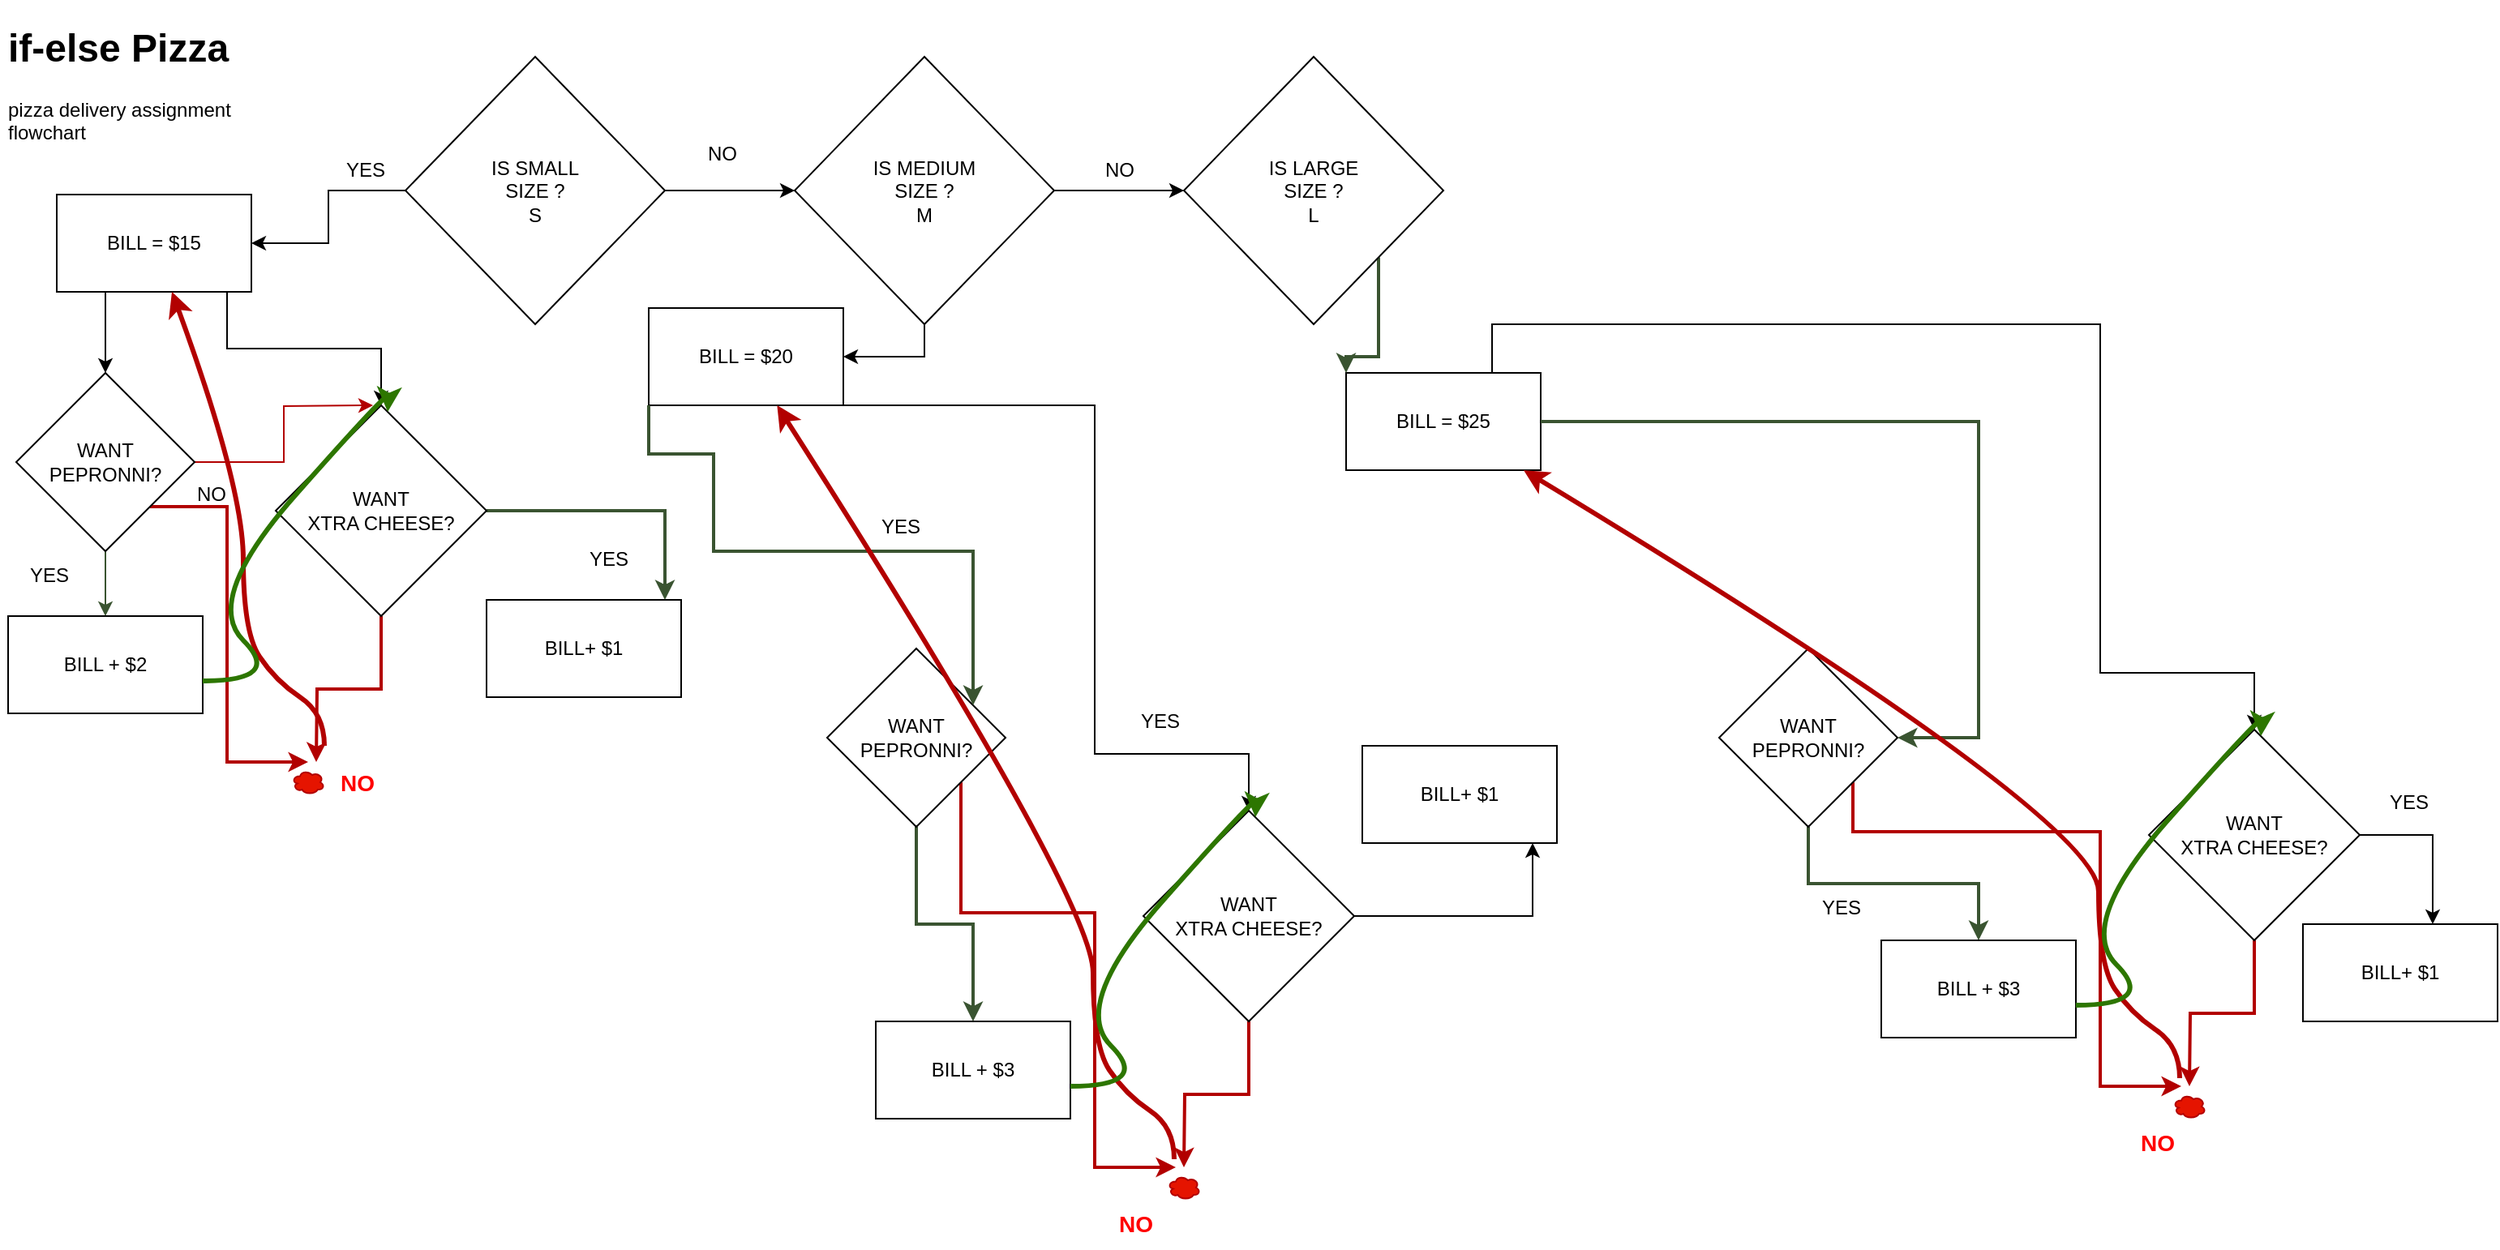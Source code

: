 <mxfile version="20.3.0" type="device"><diagram id="UW5nt8BV92aiQVX7WpkT" name="Page-1"><mxGraphModel dx="846" dy="596" grid="1" gridSize="10" guides="1" tooltips="1" connect="1" arrows="1" fold="1" page="1" pageScale="1" pageWidth="827" pageHeight="1169" math="0" shadow="0"><root><mxCell id="0"/><mxCell id="1" parent="0"/><mxCell id="2EwPXvBwxqp75tdH36QG-1" value="&lt;h1&gt;if-else Pizza&lt;/h1&gt;&lt;div&gt;pizza delivery assignment flowchart&amp;nbsp;&lt;/div&gt;" style="text;html=1;strokeColor=none;fillColor=none;spacing=5;spacingTop=-20;whiteSpace=wrap;overflow=hidden;rounded=0;" vertex="1" parent="1"><mxGeometry x="20" y="20" width="190" height="120" as="geometry"/></mxCell><mxCell id="2EwPXvBwxqp75tdH36QG-17" value="" style="edgeStyle=orthogonalEdgeStyle;rounded=0;orthogonalLoop=1;jettySize=auto;html=1;" edge="1" parent="1" source="2EwPXvBwxqp75tdH36QG-2" target="2EwPXvBwxqp75tdH36QG-16"><mxGeometry relative="1" as="geometry"/></mxCell><mxCell id="2EwPXvBwxqp75tdH36QG-34" value="" style="edgeStyle=orthogonalEdgeStyle;rounded=0;orthogonalLoop=1;jettySize=auto;html=1;" edge="1" parent="1" source="2EwPXvBwxqp75tdH36QG-2" target="2EwPXvBwxqp75tdH36QG-33"><mxGeometry relative="1" as="geometry"/></mxCell><mxCell id="2EwPXvBwxqp75tdH36QG-2" value="IS SMALL&lt;br&gt;SIZE ?&lt;br&gt;S" style="rhombus;whiteSpace=wrap;html=1;" vertex="1" parent="1"><mxGeometry x="270" y="45" width="160" height="165" as="geometry"/></mxCell><mxCell id="2EwPXvBwxqp75tdH36QG-12" value="" style="edgeStyle=orthogonalEdgeStyle;rounded=0;orthogonalLoop=1;jettySize=auto;html=1;fillColor=#6d8764;strokeColor=#3A5431;" edge="1" parent="1" source="2EwPXvBwxqp75tdH36QG-7" target="2EwPXvBwxqp75tdH36QG-11"><mxGeometry relative="1" as="geometry"><Array as="points"><mxPoint x="85" y="360"/></Array></mxGeometry></mxCell><mxCell id="2EwPXvBwxqp75tdH36QG-30" style="edgeStyle=orthogonalEdgeStyle;rounded=0;orthogonalLoop=1;jettySize=auto;html=1;fillColor=#e51400;strokeColor=#B20000;" edge="1" parent="1" source="2EwPXvBwxqp75tdH36QG-7"><mxGeometry relative="1" as="geometry"><mxPoint x="250" y="260" as="targetPoint"/></mxGeometry></mxCell><mxCell id="2EwPXvBwxqp75tdH36QG-51" style="edgeStyle=orthogonalEdgeStyle;rounded=0;orthogonalLoop=1;jettySize=auto;html=1;exitX=1;exitY=1;exitDx=0;exitDy=0;strokeWidth=2;fillColor=#e51400;strokeColor=#B20000;" edge="1" parent="1" source="2EwPXvBwxqp75tdH36QG-7"><mxGeometry relative="1" as="geometry"><mxPoint x="210" y="480" as="targetPoint"/><Array as="points"><mxPoint x="160" y="323"/><mxPoint x="160" y="480"/></Array></mxGeometry></mxCell><mxCell id="2EwPXvBwxqp75tdH36QG-7" value="WANT&lt;br&gt;PEPRONNI?" style="rhombus;whiteSpace=wrap;html=1;" vertex="1" parent="1"><mxGeometry x="30" y="240" width="110" height="110" as="geometry"/></mxCell><mxCell id="2EwPXvBwxqp75tdH36QG-9" value="YES" style="text;html=1;align=center;verticalAlign=middle;resizable=0;points=[];autosize=1;strokeColor=none;fillColor=none;" vertex="1" parent="1"><mxGeometry x="220" y="100" width="50" height="30" as="geometry"/></mxCell><mxCell id="2EwPXvBwxqp75tdH36QG-10" value="NO" style="text;html=1;align=center;verticalAlign=middle;resizable=0;points=[];autosize=1;strokeColor=none;fillColor=none;" vertex="1" parent="1"><mxGeometry x="445" y="90" width="40" height="30" as="geometry"/></mxCell><mxCell id="2EwPXvBwxqp75tdH36QG-11" value="BILL + $2" style="whiteSpace=wrap;html=1;" vertex="1" parent="1"><mxGeometry x="25" y="390" width="120" height="60" as="geometry"/></mxCell><mxCell id="2EwPXvBwxqp75tdH36QG-18" value="" style="edgeStyle=orthogonalEdgeStyle;rounded=0;orthogonalLoop=1;jettySize=auto;html=1;" edge="1" parent="1" source="2EwPXvBwxqp75tdH36QG-16" target="2EwPXvBwxqp75tdH36QG-7"><mxGeometry relative="1" as="geometry"><Array as="points"><mxPoint x="85" y="220"/><mxPoint x="85" y="220"/></Array></mxGeometry></mxCell><mxCell id="2EwPXvBwxqp75tdH36QG-27" value="" style="edgeStyle=orthogonalEdgeStyle;rounded=0;orthogonalLoop=1;jettySize=auto;html=1;" edge="1" parent="1" source="2EwPXvBwxqp75tdH36QG-16" target="2EwPXvBwxqp75tdH36QG-20"><mxGeometry relative="1" as="geometry"><Array as="points"><mxPoint x="160" y="225"/><mxPoint x="255" y="225"/></Array></mxGeometry></mxCell><mxCell id="2EwPXvBwxqp75tdH36QG-16" value="BILL = $15" style="whiteSpace=wrap;html=1;" vertex="1" parent="1"><mxGeometry x="55" y="130" width="120" height="60" as="geometry"/></mxCell><mxCell id="2EwPXvBwxqp75tdH36QG-19" value="YES" style="text;html=1;align=center;verticalAlign=middle;resizable=0;points=[];autosize=1;strokeColor=none;fillColor=none;" vertex="1" parent="1"><mxGeometry x="370" y="340" width="50" height="30" as="geometry"/></mxCell><mxCell id="2EwPXvBwxqp75tdH36QG-24" value="" style="edgeStyle=orthogonalEdgeStyle;rounded=0;orthogonalLoop=1;jettySize=auto;html=1;fillColor=#e51400;strokeColor=#B20000;strokeWidth=2;" edge="1" parent="1" source="2EwPXvBwxqp75tdH36QG-20"><mxGeometry relative="1" as="geometry"><mxPoint x="215" y="480" as="targetPoint"/></mxGeometry></mxCell><mxCell id="2EwPXvBwxqp75tdH36QG-26" value="" style="edgeStyle=orthogonalEdgeStyle;rounded=0;orthogonalLoop=1;jettySize=auto;html=1;fillColor=#6d8764;strokeColor=#3A5431;strokeWidth=2;" edge="1" parent="1" source="2EwPXvBwxqp75tdH36QG-20" target="2EwPXvBwxqp75tdH36QG-25"><mxGeometry relative="1" as="geometry"><Array as="points"><mxPoint x="430" y="325"/></Array></mxGeometry></mxCell><mxCell id="2EwPXvBwxqp75tdH36QG-20" value="WANT&lt;br&gt;XTRA CHEESE?" style="rhombus;whiteSpace=wrap;html=1;" vertex="1" parent="1"><mxGeometry x="190" y="260" width="130" height="130" as="geometry"/></mxCell><mxCell id="2EwPXvBwxqp75tdH36QG-22" value="&lt;font size=&quot;1&quot; color=&quot;#ff0000&quot;&gt;&lt;b style=&quot;font-size: 14px;&quot;&gt;NO&lt;/b&gt;&lt;/font&gt;" style="text;html=1;align=center;verticalAlign=middle;resizable=0;points=[];autosize=1;strokeColor=none;fillColor=none;" vertex="1" parent="1"><mxGeometry x="220" y="477.5" width="40" height="30" as="geometry"/></mxCell><mxCell id="2EwPXvBwxqp75tdH36QG-25" value="BILL+ $1" style="whiteSpace=wrap;html=1;" vertex="1" parent="1"><mxGeometry x="320" y="380" width="120" height="60" as="geometry"/></mxCell><mxCell id="2EwPXvBwxqp75tdH36QG-29" value="YES" style="text;html=1;align=center;verticalAlign=middle;resizable=0;points=[];autosize=1;strokeColor=none;fillColor=none;" vertex="1" parent="1"><mxGeometry x="25" y="350" width="50" height="30" as="geometry"/></mxCell><mxCell id="2EwPXvBwxqp75tdH36QG-31" value="NO" style="text;html=1;align=center;verticalAlign=middle;resizable=0;points=[];autosize=1;strokeColor=none;fillColor=none;" vertex="1" parent="1"><mxGeometry x="130" y="300" width="40" height="30" as="geometry"/></mxCell><mxCell id="2EwPXvBwxqp75tdH36QG-36" value="" style="edgeStyle=orthogonalEdgeStyle;rounded=0;orthogonalLoop=1;jettySize=auto;html=1;" edge="1" parent="1" source="2EwPXvBwxqp75tdH36QG-33" target="2EwPXvBwxqp75tdH36QG-35"><mxGeometry relative="1" as="geometry"/></mxCell><mxCell id="2EwPXvBwxqp75tdH36QG-45" value="" style="edgeStyle=orthogonalEdgeStyle;rounded=0;orthogonalLoop=1;jettySize=auto;html=1;" edge="1" parent="1" source="2EwPXvBwxqp75tdH36QG-33" target="2EwPXvBwxqp75tdH36QG-44"><mxGeometry relative="1" as="geometry"><Array as="points"><mxPoint x="590" y="230"/></Array></mxGeometry></mxCell><mxCell id="2EwPXvBwxqp75tdH36QG-33" value="IS MEDIUM&lt;br&gt;SIZE ?&lt;br&gt;M" style="rhombus;whiteSpace=wrap;html=1;" vertex="1" parent="1"><mxGeometry x="510" y="45" width="160" height="165" as="geometry"/></mxCell><mxCell id="2EwPXvBwxqp75tdH36QG-96" style="edgeStyle=orthogonalEdgeStyle;rounded=0;orthogonalLoop=1;jettySize=auto;html=1;exitX=1;exitY=1;exitDx=0;exitDy=0;entryX=0;entryY=0;entryDx=0;entryDy=0;strokeWidth=2;fillColor=#6d8764;strokeColor=#3A5431;" edge="1" parent="1" source="2EwPXvBwxqp75tdH36QG-35" target="2EwPXvBwxqp75tdH36QG-82"><mxGeometry relative="1" as="geometry"/></mxCell><mxCell id="2EwPXvBwxqp75tdH36QG-35" value="IS LARGE&lt;br&gt;SIZE ?&lt;br&gt;L" style="rhombus;whiteSpace=wrap;html=1;" vertex="1" parent="1"><mxGeometry x="750" y="45" width="160" height="165" as="geometry"/></mxCell><mxCell id="2EwPXvBwxqp75tdH36QG-44" value="BILL = $20" style="whiteSpace=wrap;html=1;" vertex="1" parent="1"><mxGeometry x="420" y="200" width="120" height="60" as="geometry"/></mxCell><mxCell id="2EwPXvBwxqp75tdH36QG-46" value="NO" style="text;html=1;align=center;verticalAlign=middle;resizable=0;points=[];autosize=1;strokeColor=none;fillColor=none;" vertex="1" parent="1"><mxGeometry x="690" y="100" width="40" height="30" as="geometry"/></mxCell><mxCell id="2EwPXvBwxqp75tdH36QG-47" value="" style="curved=1;endArrow=classic;html=1;rounded=0;fillColor=#e51400;strokeColor=#B20000;strokeWidth=3;" edge="1" parent="1" target="2EwPXvBwxqp75tdH36QG-16"><mxGeometry width="50" height="50" relative="1" as="geometry"><mxPoint x="220" y="470" as="sourcePoint"/><mxPoint x="220" y="400" as="targetPoint"/><Array as="points"><mxPoint x="220" y="450"/><mxPoint x="190" y="430"/><mxPoint x="170" y="400"/><mxPoint x="170" y="310"/></Array></mxGeometry></mxCell><mxCell id="2EwPXvBwxqp75tdH36QG-48" value="" style="ellipse;shape=cloud;whiteSpace=wrap;html=1;fillColor=#e51400;fontColor=#ffffff;strokeColor=#B20000;" vertex="1" parent="1"><mxGeometry x="200" y="485" width="20" height="15" as="geometry"/></mxCell><mxCell id="2EwPXvBwxqp75tdH36QG-49" value="" style="curved=1;endArrow=classic;html=1;rounded=0;fillColor=#60a917;strokeColor=#2D7600;strokeWidth=3;" edge="1" parent="1" target="2EwPXvBwxqp75tdH36QG-20"><mxGeometry width="50" height="50" relative="1" as="geometry"><mxPoint x="145" y="430" as="sourcePoint"/><mxPoint x="195" y="380" as="targetPoint"/><Array as="points"><mxPoint x="195" y="430"/><mxPoint x="145" y="380"/><mxPoint x="260" y="250"/></Array></mxGeometry></mxCell><mxCell id="2EwPXvBwxqp75tdH36QG-54" style="edgeStyle=orthogonalEdgeStyle;rounded=0;orthogonalLoop=1;jettySize=auto;html=1;exitX=1;exitY=1;exitDx=0;exitDy=0;strokeWidth=2;fillColor=#e51400;strokeColor=#B20000;" edge="1" parent="1" source="2EwPXvBwxqp75tdH36QG-55"><mxGeometry relative="1" as="geometry"><mxPoint x="745" y="730" as="targetPoint"/><Array as="points"><mxPoint x="695" y="573"/><mxPoint x="695" y="730"/></Array></mxGeometry></mxCell><mxCell id="2EwPXvBwxqp75tdH36QG-65" value="" style="edgeStyle=orthogonalEdgeStyle;rounded=0;orthogonalLoop=1;jettySize=auto;html=1;strokeWidth=2;fillColor=#6d8764;strokeColor=#3A5431;" edge="1" parent="1" source="2EwPXvBwxqp75tdH36QG-55" target="2EwPXvBwxqp75tdH36QG-56"><mxGeometry relative="1" as="geometry"/></mxCell><mxCell id="2EwPXvBwxqp75tdH36QG-55" value="WANT&lt;br&gt;PEPRONNI?" style="rhombus;whiteSpace=wrap;html=1;" vertex="1" parent="1"><mxGeometry x="530" y="410" width="110" height="110" as="geometry"/></mxCell><mxCell id="2EwPXvBwxqp75tdH36QG-56" value="BILL + $3" style="whiteSpace=wrap;html=1;" vertex="1" parent="1"><mxGeometry x="560" y="640" width="120" height="60" as="geometry"/></mxCell><mxCell id="2EwPXvBwxqp75tdH36QG-57" value="" style="edgeStyle=orthogonalEdgeStyle;rounded=0;orthogonalLoop=1;jettySize=auto;html=1;strokeWidth=2;fillColor=#6d8764;strokeColor=#3A5431;exitX=0;exitY=1;exitDx=0;exitDy=0;" edge="1" parent="1" target="2EwPXvBwxqp75tdH36QG-55" source="2EwPXvBwxqp75tdH36QG-44"><mxGeometry relative="1" as="geometry"><mxPoint x="510" y="290" as="sourcePoint"/><Array as="points"><mxPoint x="420" y="290"/><mxPoint x="460" y="290"/><mxPoint x="460" y="350"/><mxPoint x="620" y="350"/></Array></mxGeometry></mxCell><mxCell id="2EwPXvBwxqp75tdH36QG-58" value="" style="edgeStyle=orthogonalEdgeStyle;rounded=0;orthogonalLoop=1;jettySize=auto;html=1;strokeWidth=1;exitX=0.75;exitY=1;exitDx=0;exitDy=0;" edge="1" parent="1" target="2EwPXvBwxqp75tdH36QG-61" source="2EwPXvBwxqp75tdH36QG-44"><mxGeometry relative="1" as="geometry"><mxPoint x="695" y="440" as="sourcePoint"/><Array as="points"><mxPoint x="695" y="260"/><mxPoint x="695" y="475"/><mxPoint x="790" y="475"/></Array></mxGeometry></mxCell><mxCell id="2EwPXvBwxqp75tdH36QG-59" value="" style="edgeStyle=orthogonalEdgeStyle;rounded=0;orthogonalLoop=1;jettySize=auto;html=1;fillColor=#e51400;strokeColor=#B20000;strokeWidth=2;" edge="1" parent="1" source="2EwPXvBwxqp75tdH36QG-61"><mxGeometry relative="1" as="geometry"><mxPoint x="750" y="730" as="targetPoint"/></mxGeometry></mxCell><mxCell id="2EwPXvBwxqp75tdH36QG-60" value="" style="edgeStyle=orthogonalEdgeStyle;rounded=0;orthogonalLoop=1;jettySize=auto;html=1;" edge="1" parent="1" source="2EwPXvBwxqp75tdH36QG-61" target="2EwPXvBwxqp75tdH36QG-62"><mxGeometry relative="1" as="geometry"><Array as="points"><mxPoint x="965" y="575"/></Array></mxGeometry></mxCell><mxCell id="2EwPXvBwxqp75tdH36QG-61" value="WANT&lt;br&gt;XTRA CHEESE?" style="rhombus;whiteSpace=wrap;html=1;" vertex="1" parent="1"><mxGeometry x="725" y="510" width="130" height="130" as="geometry"/></mxCell><mxCell id="2EwPXvBwxqp75tdH36QG-62" value="BILL+ $1" style="whiteSpace=wrap;html=1;" vertex="1" parent="1"><mxGeometry x="860" y="470" width="120" height="60" as="geometry"/></mxCell><mxCell id="2EwPXvBwxqp75tdH36QG-63" value="" style="curved=1;endArrow=classic;html=1;rounded=0;fillColor=#e51400;strokeColor=#B20000;strokeWidth=3;" edge="1" parent="1" target="2EwPXvBwxqp75tdH36QG-44"><mxGeometry width="50" height="50" relative="1" as="geometry"><mxPoint x="744" y="725" as="sourcePoint"/><mxPoint x="650" y="445" as="targetPoint"/><Array as="points"><mxPoint x="744" y="705"/><mxPoint x="714" y="685"/><mxPoint x="694" y="655"/><mxPoint x="694" y="565"/></Array></mxGeometry></mxCell><mxCell id="2EwPXvBwxqp75tdH36QG-64" value="" style="curved=1;endArrow=classic;html=1;rounded=0;fillColor=#60a917;strokeColor=#2D7600;strokeWidth=3;" edge="1" parent="1" target="2EwPXvBwxqp75tdH36QG-61"><mxGeometry width="50" height="50" relative="1" as="geometry"><mxPoint x="680" y="680" as="sourcePoint"/><mxPoint x="730" y="630" as="targetPoint"/><Array as="points"><mxPoint x="730" y="680"/><mxPoint x="680" y="630"/><mxPoint x="795" y="500"/></Array></mxGeometry></mxCell><mxCell id="2EwPXvBwxqp75tdH36QG-67" value="" style="ellipse;shape=cloud;whiteSpace=wrap;html=1;fillColor=#e51400;fontColor=#ffffff;strokeColor=#B20000;" vertex="1" parent="1"><mxGeometry x="740" y="735" width="20" height="15" as="geometry"/></mxCell><mxCell id="2EwPXvBwxqp75tdH36QG-82" value="BILL = $25" style="whiteSpace=wrap;html=1;" vertex="1" parent="1"><mxGeometry x="850" y="240" width="120" height="60" as="geometry"/></mxCell><mxCell id="2EwPXvBwxqp75tdH36QG-83" style="edgeStyle=orthogonalEdgeStyle;rounded=0;orthogonalLoop=1;jettySize=auto;html=1;exitX=1;exitY=1;exitDx=0;exitDy=0;strokeWidth=2;fillColor=#e51400;strokeColor=#B20000;" edge="1" parent="1" source="2EwPXvBwxqp75tdH36QG-85"><mxGeometry relative="1" as="geometry"><mxPoint x="1365" y="680" as="targetPoint"/><Array as="points"><mxPoint x="1315" y="523"/><mxPoint x="1315" y="680"/></Array></mxGeometry></mxCell><mxCell id="2EwPXvBwxqp75tdH36QG-84" value="" style="edgeStyle=orthogonalEdgeStyle;rounded=0;orthogonalLoop=1;jettySize=auto;html=1;strokeWidth=2;fillColor=#6d8764;strokeColor=#3A5431;" edge="1" parent="1" source="2EwPXvBwxqp75tdH36QG-85" target="2EwPXvBwxqp75tdH36QG-86"><mxGeometry relative="1" as="geometry"/></mxCell><mxCell id="2EwPXvBwxqp75tdH36QG-85" value="WANT&lt;br&gt;PEPRONNI?" style="rhombus;whiteSpace=wrap;html=1;" vertex="1" parent="1"><mxGeometry x="1080" y="410" width="110" height="110" as="geometry"/></mxCell><mxCell id="2EwPXvBwxqp75tdH36QG-86" value="BILL + $3" style="whiteSpace=wrap;html=1;" vertex="1" parent="1"><mxGeometry x="1180" y="590" width="120" height="60" as="geometry"/></mxCell><mxCell id="2EwPXvBwxqp75tdH36QG-87" value="" style="edgeStyle=orthogonalEdgeStyle;rounded=0;orthogonalLoop=1;jettySize=auto;html=1;strokeWidth=2;fillColor=#6d8764;strokeColor=#3A5431;exitX=1;exitY=0.5;exitDx=0;exitDy=0;" edge="1" parent="1" source="2EwPXvBwxqp75tdH36QG-82" target="2EwPXvBwxqp75tdH36QG-85"><mxGeometry relative="1" as="geometry"><mxPoint x="980" y="270" as="sourcePoint"/><Array as="points"><mxPoint x="1240" y="270"/><mxPoint x="1240" y="465"/></Array></mxGeometry></mxCell><mxCell id="2EwPXvBwxqp75tdH36QG-88" value="" style="edgeStyle=orthogonalEdgeStyle;rounded=0;orthogonalLoop=1;jettySize=auto;html=1;strokeWidth=1;" edge="1" parent="1" target="2EwPXvBwxqp75tdH36QG-91"><mxGeometry relative="1" as="geometry"><mxPoint x="940" y="240" as="sourcePoint"/><Array as="points"><mxPoint x="1315" y="210"/><mxPoint x="1315" y="425"/><mxPoint x="1410" y="425"/></Array></mxGeometry></mxCell><mxCell id="2EwPXvBwxqp75tdH36QG-89" value="" style="edgeStyle=orthogonalEdgeStyle;rounded=0;orthogonalLoop=1;jettySize=auto;html=1;fillColor=#e51400;strokeColor=#B20000;strokeWidth=2;" edge="1" parent="1" source="2EwPXvBwxqp75tdH36QG-91"><mxGeometry relative="1" as="geometry"><mxPoint x="1370" y="680" as="targetPoint"/></mxGeometry></mxCell><mxCell id="2EwPXvBwxqp75tdH36QG-90" value="" style="edgeStyle=orthogonalEdgeStyle;rounded=0;orthogonalLoop=1;jettySize=auto;html=1;" edge="1" parent="1" source="2EwPXvBwxqp75tdH36QG-91" target="2EwPXvBwxqp75tdH36QG-92"><mxGeometry relative="1" as="geometry"><Array as="points"><mxPoint x="1520" y="525"/></Array></mxGeometry></mxCell><mxCell id="2EwPXvBwxqp75tdH36QG-91" value="WANT&lt;br&gt;XTRA CHEESE?" style="rhombus;whiteSpace=wrap;html=1;" vertex="1" parent="1"><mxGeometry x="1345" y="460" width="130" height="130" as="geometry"/></mxCell><mxCell id="2EwPXvBwxqp75tdH36QG-92" value="BILL+ $1" style="whiteSpace=wrap;html=1;" vertex="1" parent="1"><mxGeometry x="1440" y="580" width="120" height="60" as="geometry"/></mxCell><mxCell id="2EwPXvBwxqp75tdH36QG-93" value="" style="curved=1;endArrow=classic;html=1;rounded=0;fillColor=#e51400;strokeColor=#B20000;strokeWidth=3;" edge="1" parent="1" target="2EwPXvBwxqp75tdH36QG-82"><mxGeometry width="50" height="50" relative="1" as="geometry"><mxPoint x="1364" y="675" as="sourcePoint"/><mxPoint x="1270" y="395" as="targetPoint"/><Array as="points"><mxPoint x="1364" y="655"/><mxPoint x="1334" y="635"/><mxPoint x="1314" y="605"/><mxPoint x="1314" y="515"/></Array></mxGeometry></mxCell><mxCell id="2EwPXvBwxqp75tdH36QG-94" value="" style="curved=1;endArrow=classic;html=1;rounded=0;fillColor=#60a917;strokeColor=#2D7600;strokeWidth=3;" edge="1" parent="1" target="2EwPXvBwxqp75tdH36QG-91"><mxGeometry width="50" height="50" relative="1" as="geometry"><mxPoint x="1300" y="630" as="sourcePoint"/><mxPoint x="1350" y="580" as="targetPoint"/><Array as="points"><mxPoint x="1350" y="630"/><mxPoint x="1300" y="580"/><mxPoint x="1415" y="450"/></Array></mxGeometry></mxCell><mxCell id="2EwPXvBwxqp75tdH36QG-95" value="" style="ellipse;shape=cloud;whiteSpace=wrap;html=1;fillColor=#e51400;fontColor=#ffffff;strokeColor=#B20000;" vertex="1" parent="1"><mxGeometry x="1360" y="685" width="20" height="15" as="geometry"/></mxCell><mxCell id="2EwPXvBwxqp75tdH36QG-97" value="&lt;font size=&quot;1&quot; color=&quot;#ff0000&quot;&gt;&lt;b style=&quot;font-size: 14px;&quot;&gt;NO&lt;/b&gt;&lt;/font&gt;" style="text;html=1;align=center;verticalAlign=middle;resizable=0;points=[];autosize=1;strokeColor=none;fillColor=none;" vertex="1" parent="1"><mxGeometry x="700" y="750" width="40" height="30" as="geometry"/></mxCell><mxCell id="2EwPXvBwxqp75tdH36QG-98" value="&lt;font size=&quot;1&quot; color=&quot;#ff0000&quot;&gt;&lt;b style=&quot;font-size: 14px;&quot;&gt;NO&lt;/b&gt;&lt;/font&gt;" style="text;html=1;align=center;verticalAlign=middle;resizable=0;points=[];autosize=1;strokeColor=none;fillColor=none;" vertex="1" parent="1"><mxGeometry x="1330" y="700" width="40" height="30" as="geometry"/></mxCell><mxCell id="2EwPXvBwxqp75tdH36QG-99" value="YES" style="text;html=1;align=center;verticalAlign=middle;resizable=0;points=[];autosize=1;strokeColor=none;fillColor=none;" vertex="1" parent="1"><mxGeometry x="550" y="320" width="50" height="30" as="geometry"/></mxCell><mxCell id="2EwPXvBwxqp75tdH36QG-100" value="YES" style="text;html=1;align=center;verticalAlign=middle;resizable=0;points=[];autosize=1;strokeColor=none;fillColor=none;" vertex="1" parent="1"><mxGeometry x="710" y="440" width="50" height="30" as="geometry"/></mxCell><mxCell id="2EwPXvBwxqp75tdH36QG-101" value="YES" style="text;html=1;align=center;verticalAlign=middle;resizable=0;points=[];autosize=1;strokeColor=none;fillColor=none;" vertex="1" parent="1"><mxGeometry x="1130" y="555" width="50" height="30" as="geometry"/></mxCell><mxCell id="2EwPXvBwxqp75tdH36QG-102" value="YES" style="text;html=1;align=center;verticalAlign=middle;resizable=0;points=[];autosize=1;strokeColor=none;fillColor=none;" vertex="1" parent="1"><mxGeometry x="1480" y="490" width="50" height="30" as="geometry"/></mxCell></root></mxGraphModel></diagram></mxfile>